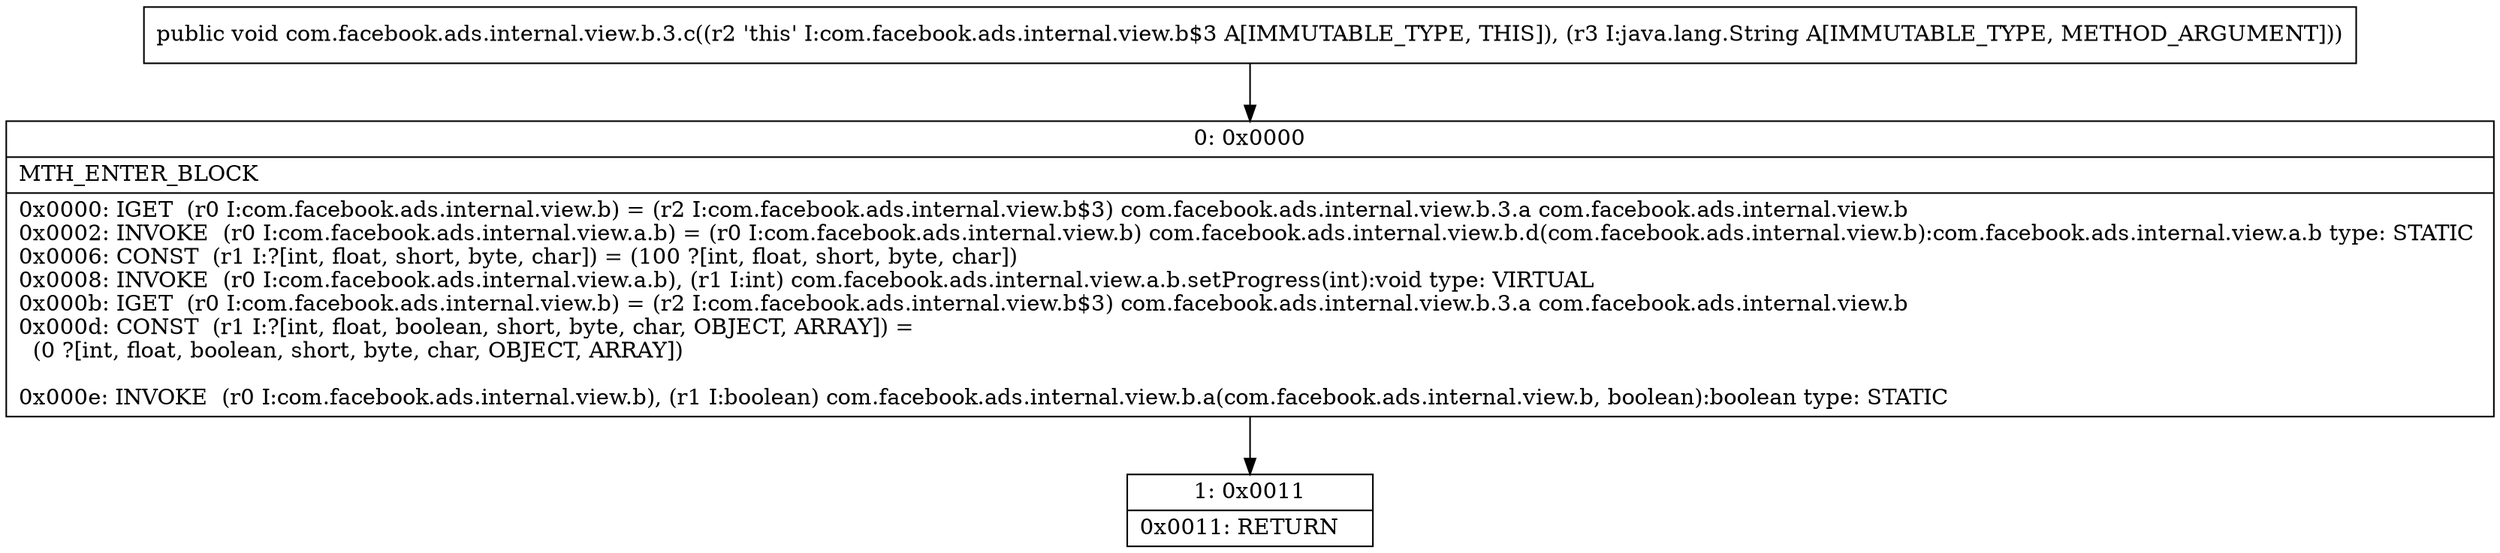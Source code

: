 digraph "CFG forcom.facebook.ads.internal.view.b.3.c(Ljava\/lang\/String;)V" {
Node_0 [shape=record,label="{0\:\ 0x0000|MTH_ENTER_BLOCK\l|0x0000: IGET  (r0 I:com.facebook.ads.internal.view.b) = (r2 I:com.facebook.ads.internal.view.b$3) com.facebook.ads.internal.view.b.3.a com.facebook.ads.internal.view.b \l0x0002: INVOKE  (r0 I:com.facebook.ads.internal.view.a.b) = (r0 I:com.facebook.ads.internal.view.b) com.facebook.ads.internal.view.b.d(com.facebook.ads.internal.view.b):com.facebook.ads.internal.view.a.b type: STATIC \l0x0006: CONST  (r1 I:?[int, float, short, byte, char]) = (100 ?[int, float, short, byte, char]) \l0x0008: INVOKE  (r0 I:com.facebook.ads.internal.view.a.b), (r1 I:int) com.facebook.ads.internal.view.a.b.setProgress(int):void type: VIRTUAL \l0x000b: IGET  (r0 I:com.facebook.ads.internal.view.b) = (r2 I:com.facebook.ads.internal.view.b$3) com.facebook.ads.internal.view.b.3.a com.facebook.ads.internal.view.b \l0x000d: CONST  (r1 I:?[int, float, boolean, short, byte, char, OBJECT, ARRAY]) = \l  (0 ?[int, float, boolean, short, byte, char, OBJECT, ARRAY])\l \l0x000e: INVOKE  (r0 I:com.facebook.ads.internal.view.b), (r1 I:boolean) com.facebook.ads.internal.view.b.a(com.facebook.ads.internal.view.b, boolean):boolean type: STATIC \l}"];
Node_1 [shape=record,label="{1\:\ 0x0011|0x0011: RETURN   \l}"];
MethodNode[shape=record,label="{public void com.facebook.ads.internal.view.b.3.c((r2 'this' I:com.facebook.ads.internal.view.b$3 A[IMMUTABLE_TYPE, THIS]), (r3 I:java.lang.String A[IMMUTABLE_TYPE, METHOD_ARGUMENT])) }"];
MethodNode -> Node_0;
Node_0 -> Node_1;
}

